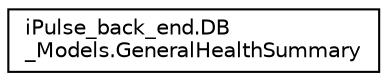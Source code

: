 digraph "Graphical Class Hierarchy"
{
 // LATEX_PDF_SIZE
  edge [fontname="Helvetica",fontsize="10",labelfontname="Helvetica",labelfontsize="10"];
  node [fontname="Helvetica",fontsize="10",shape=record];
  rankdir="LR";
  Node0 [label="iPulse_back_end.DB\l_Models.GeneralHealthSummary",height=0.2,width=0.4,color="black", fillcolor="white", style="filled",URL="$classiPulse__back__end_1_1DB__Models_1_1GeneralHealthSummary.html",tooltip=" "];
}
